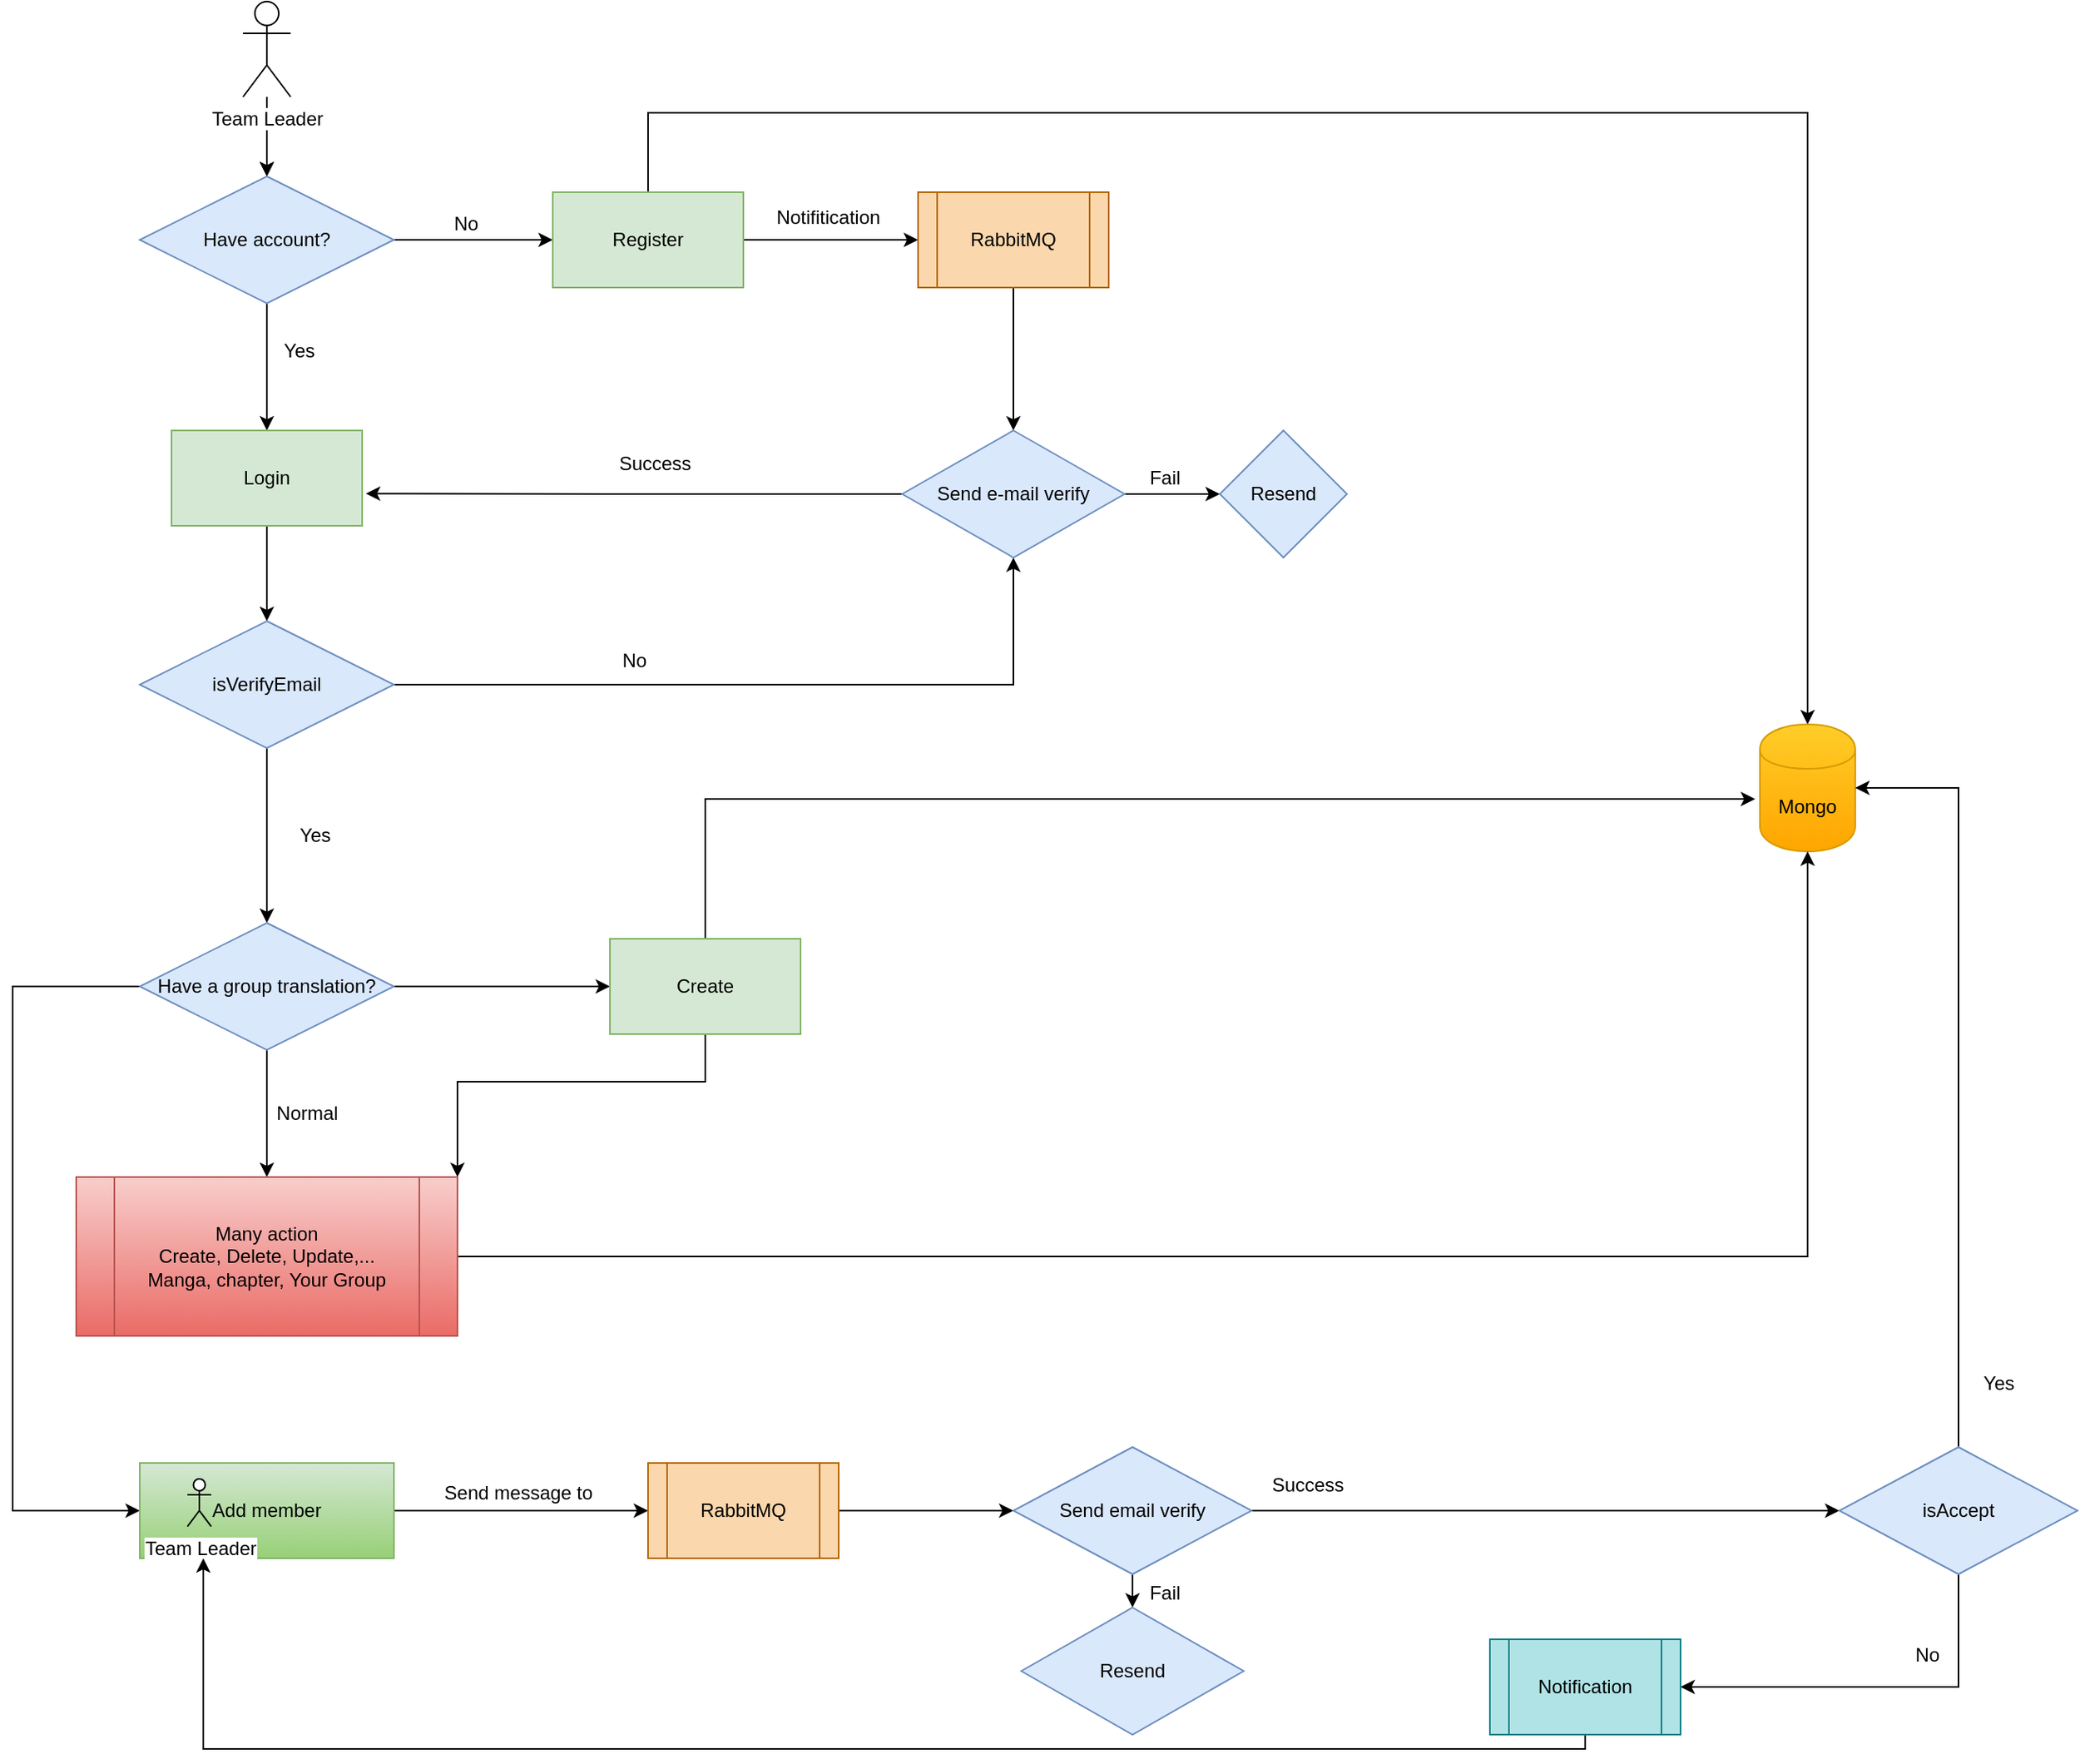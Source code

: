 <mxfile version="12.9.3" type="device"><diagram id="C5RBs43oDa-KdzZeNtuy" name="Page-1"><mxGraphModel dx="1422" dy="822" grid="1" gridSize="10" guides="1" tooltips="1" connect="1" arrows="1" fold="1" page="1" pageScale="1" pageWidth="827" pageHeight="1169" math="0" shadow="0"><root><mxCell id="WIyWlLk6GJQsqaUBKTNV-0"/><mxCell id="WIyWlLk6GJQsqaUBKTNV-1" parent="WIyWlLk6GJQsqaUBKTNV-0"/><mxCell id="HOCUf4JqJ0pSHqLMBA0d-1" value="" style="edgeStyle=orthogonalEdgeStyle;rounded=0;orthogonalLoop=1;jettySize=auto;html=1;" edge="1" parent="WIyWlLk6GJQsqaUBKTNV-1" source="HOCUf4JqJ0pSHqLMBA0d-0"><mxGeometry relative="1" as="geometry"><mxPoint x="400" y="160" as="targetPoint"/></mxGeometry></mxCell><mxCell id="HOCUf4JqJ0pSHqLMBA0d-2" value="" style="edgeStyle=orthogonalEdgeStyle;rounded=0;orthogonalLoop=1;jettySize=auto;html=1;" edge="1" parent="WIyWlLk6GJQsqaUBKTNV-1" source="HOCUf4JqJ0pSHqLMBA0d-0"><mxGeometry relative="1" as="geometry"><mxPoint x="400" y="160" as="targetPoint"/></mxGeometry></mxCell><mxCell id="HOCUf4JqJ0pSHqLMBA0d-0" value="Team Leader" style="shape=umlActor;verticalLabelPosition=bottom;labelBackgroundColor=#ffffff;verticalAlign=top;html=1;outlineConnect=0;" vertex="1" parent="WIyWlLk6GJQsqaUBKTNV-1"><mxGeometry x="385" y="50" width="30" height="60" as="geometry"/></mxCell><mxCell id="HOCUf4JqJ0pSHqLMBA0d-5" style="edgeStyle=orthogonalEdgeStyle;rounded=0;orthogonalLoop=1;jettySize=auto;html=1;" edge="1" parent="WIyWlLk6GJQsqaUBKTNV-1" source="HOCUf4JqJ0pSHqLMBA0d-4"><mxGeometry relative="1" as="geometry"><mxPoint x="400" y="320" as="targetPoint"/></mxGeometry></mxCell><mxCell id="HOCUf4JqJ0pSHqLMBA0d-8" style="edgeStyle=orthogonalEdgeStyle;rounded=0;orthogonalLoop=1;jettySize=auto;html=1;entryX=0;entryY=0.5;entryDx=0;entryDy=0;" edge="1" parent="WIyWlLk6GJQsqaUBKTNV-1" source="HOCUf4JqJ0pSHqLMBA0d-4"><mxGeometry relative="1" as="geometry"><mxPoint x="580" y="200" as="targetPoint"/></mxGeometry></mxCell><mxCell id="HOCUf4JqJ0pSHqLMBA0d-4" value="Have account?" style="rhombus;whiteSpace=wrap;html=1;fillColor=#dae8fc;strokeColor=#6c8ebf;" vertex="1" parent="WIyWlLk6GJQsqaUBKTNV-1"><mxGeometry x="320" y="160" width="160" height="80" as="geometry"/></mxCell><mxCell id="HOCUf4JqJ0pSHqLMBA0d-15" style="edgeStyle=orthogonalEdgeStyle;rounded=0;orthogonalLoop=1;jettySize=auto;html=1;" edge="1" parent="WIyWlLk6GJQsqaUBKTNV-1" source="HOCUf4JqJ0pSHqLMBA0d-9"><mxGeometry relative="1" as="geometry"><mxPoint x="810" y="200" as="targetPoint"/></mxGeometry></mxCell><mxCell id="HOCUf4JqJ0pSHqLMBA0d-41" style="edgeStyle=orthogonalEdgeStyle;rounded=0;orthogonalLoop=1;jettySize=auto;html=1;entryX=0.5;entryY=0;entryDx=0;entryDy=0;" edge="1" parent="WIyWlLk6GJQsqaUBKTNV-1" source="HOCUf4JqJ0pSHqLMBA0d-9" target="HOCUf4JqJ0pSHqLMBA0d-36"><mxGeometry relative="1" as="geometry"><Array as="points"><mxPoint x="640" y="120"/><mxPoint x="1370" y="120"/></Array></mxGeometry></mxCell><mxCell id="HOCUf4JqJ0pSHqLMBA0d-9" value="Register" style="rounded=0;whiteSpace=wrap;html=1;fillColor=#d5e8d4;strokeColor=#82b366;" vertex="1" parent="WIyWlLk6GJQsqaUBKTNV-1"><mxGeometry x="580" y="170" width="120" height="60" as="geometry"/></mxCell><mxCell id="HOCUf4JqJ0pSHqLMBA0d-13" style="edgeStyle=orthogonalEdgeStyle;rounded=0;orthogonalLoop=1;jettySize=auto;html=1;" edge="1" parent="WIyWlLk6GJQsqaUBKTNV-1" source="HOCUf4JqJ0pSHqLMBA0d-10"><mxGeometry relative="1" as="geometry"><mxPoint x="400" y="440" as="targetPoint"/></mxGeometry></mxCell><mxCell id="HOCUf4JqJ0pSHqLMBA0d-10" value="Login" style="rounded=0;whiteSpace=wrap;html=1;fillColor=#d5e8d4;strokeColor=#82b366;" vertex="1" parent="WIyWlLk6GJQsqaUBKTNV-1"><mxGeometry x="340" y="320" width="120" height="60" as="geometry"/></mxCell><mxCell id="HOCUf4JqJ0pSHqLMBA0d-11" value="Yes" style="text;html=1;align=center;verticalAlign=middle;resizable=0;points=[];autosize=1;" vertex="1" parent="WIyWlLk6GJQsqaUBKTNV-1"><mxGeometry x="400" y="260" width="40" height="20" as="geometry"/></mxCell><mxCell id="HOCUf4JqJ0pSHqLMBA0d-12" value="No" style="text;html=1;align=center;verticalAlign=middle;resizable=0;points=[];autosize=1;" vertex="1" parent="WIyWlLk6GJQsqaUBKTNV-1"><mxGeometry x="510" y="180" width="30" height="20" as="geometry"/></mxCell><mxCell id="HOCUf4JqJ0pSHqLMBA0d-30" style="edgeStyle=orthogonalEdgeStyle;rounded=0;orthogonalLoop=1;jettySize=auto;html=1;entryX=0.5;entryY=1;entryDx=0;entryDy=0;" edge="1" parent="WIyWlLk6GJQsqaUBKTNV-1" source="HOCUf4JqJ0pSHqLMBA0d-14" target="HOCUf4JqJ0pSHqLMBA0d-21"><mxGeometry relative="1" as="geometry"/></mxCell><mxCell id="HOCUf4JqJ0pSHqLMBA0d-34" style="edgeStyle=orthogonalEdgeStyle;rounded=0;orthogonalLoop=1;jettySize=auto;html=1;entryX=0.5;entryY=0;entryDx=0;entryDy=0;" edge="1" parent="WIyWlLk6GJQsqaUBKTNV-1" source="HOCUf4JqJ0pSHqLMBA0d-14"><mxGeometry relative="1" as="geometry"><mxPoint x="400" y="630" as="targetPoint"/></mxGeometry></mxCell><mxCell id="HOCUf4JqJ0pSHqLMBA0d-14" value="isVerifyEmail" style="rhombus;whiteSpace=wrap;html=1;fillColor=#dae8fc;strokeColor=#6c8ebf;" vertex="1" parent="WIyWlLk6GJQsqaUBKTNV-1"><mxGeometry x="320" y="440" width="160" height="80" as="geometry"/></mxCell><mxCell id="HOCUf4JqJ0pSHqLMBA0d-25" style="edgeStyle=orthogonalEdgeStyle;rounded=0;orthogonalLoop=1;jettySize=auto;html=1;entryX=0.5;entryY=0;entryDx=0;entryDy=0;" edge="1" parent="WIyWlLk6GJQsqaUBKTNV-1" source="HOCUf4JqJ0pSHqLMBA0d-17" target="HOCUf4JqJ0pSHqLMBA0d-21"><mxGeometry relative="1" as="geometry"/></mxCell><mxCell id="HOCUf4JqJ0pSHqLMBA0d-17" value="RabbitMQ" style="shape=process;whiteSpace=wrap;html=1;backgroundOutline=1;fillColor=#fad7ac;strokeColor=#b46504;" vertex="1" parent="WIyWlLk6GJQsqaUBKTNV-1"><mxGeometry x="810" y="170" width="120" height="60" as="geometry"/></mxCell><mxCell id="HOCUf4JqJ0pSHqLMBA0d-18" value="Notifitication" style="text;html=1;align=center;verticalAlign=middle;resizable=0;points=[];autosize=1;" vertex="1" parent="WIyWlLk6GJQsqaUBKTNV-1"><mxGeometry x="713" y="176" width="80" height="20" as="geometry"/></mxCell><mxCell id="HOCUf4JqJ0pSHqLMBA0d-23" style="edgeStyle=orthogonalEdgeStyle;rounded=0;orthogonalLoop=1;jettySize=auto;html=1;entryX=1.02;entryY=0.662;entryDx=0;entryDy=0;entryPerimeter=0;" edge="1" parent="WIyWlLk6GJQsqaUBKTNV-1" source="HOCUf4JqJ0pSHqLMBA0d-21" target="HOCUf4JqJ0pSHqLMBA0d-10"><mxGeometry relative="1" as="geometry"/></mxCell><mxCell id="HOCUf4JqJ0pSHqLMBA0d-27" style="edgeStyle=orthogonalEdgeStyle;rounded=0;orthogonalLoop=1;jettySize=auto;html=1;entryX=0;entryY=0.5;entryDx=0;entryDy=0;" edge="1" parent="WIyWlLk6GJQsqaUBKTNV-1" source="HOCUf4JqJ0pSHqLMBA0d-21" target="HOCUf4JqJ0pSHqLMBA0d-26"><mxGeometry relative="1" as="geometry"/></mxCell><mxCell id="HOCUf4JqJ0pSHqLMBA0d-21" value="Send e-mail verify" style="rhombus;whiteSpace=wrap;html=1;fillColor=#dae8fc;strokeColor=#6c8ebf;" vertex="1" parent="WIyWlLk6GJQsqaUBKTNV-1"><mxGeometry x="800" y="320" width="140" height="80" as="geometry"/></mxCell><mxCell id="HOCUf4JqJ0pSHqLMBA0d-24" value="Success" style="text;html=1;align=center;verticalAlign=middle;resizable=0;points=[];autosize=1;" vertex="1" parent="WIyWlLk6GJQsqaUBKTNV-1"><mxGeometry x="614" y="331" width="60" height="20" as="geometry"/></mxCell><mxCell id="HOCUf4JqJ0pSHqLMBA0d-26" value="Resend" style="rhombus;whiteSpace=wrap;html=1;fillColor=#dae8fc;strokeColor=#6c8ebf;" vertex="1" parent="WIyWlLk6GJQsqaUBKTNV-1"><mxGeometry x="1000" y="320" width="80" height="80" as="geometry"/></mxCell><mxCell id="HOCUf4JqJ0pSHqLMBA0d-28" value="Fail" style="text;html=1;align=center;verticalAlign=middle;resizable=0;points=[];autosize=1;" vertex="1" parent="WIyWlLk6GJQsqaUBKTNV-1"><mxGeometry x="950" y="340" width="30" height="20" as="geometry"/></mxCell><mxCell id="HOCUf4JqJ0pSHqLMBA0d-31" value="No" style="text;html=1;align=center;verticalAlign=middle;resizable=0;points=[];autosize=1;" vertex="1" parent="WIyWlLk6GJQsqaUBKTNV-1"><mxGeometry x="616" y="455" width="30" height="20" as="geometry"/></mxCell><mxCell id="HOCUf4JqJ0pSHqLMBA0d-35" value="Yes" style="text;html=1;align=center;verticalAlign=middle;resizable=0;points=[];autosize=1;" vertex="1" parent="WIyWlLk6GJQsqaUBKTNV-1"><mxGeometry x="410" y="564.5" width="40" height="20" as="geometry"/></mxCell><mxCell id="HOCUf4JqJ0pSHqLMBA0d-36" value="Mongo" style="shape=cylinder;whiteSpace=wrap;html=1;boundedLbl=1;backgroundOutline=1;fillColor=#ffcd28;strokeColor=#d79b00;gradientColor=#ffa500;" vertex="1" parent="WIyWlLk6GJQsqaUBKTNV-1"><mxGeometry x="1340" y="505" width="60" height="80" as="geometry"/></mxCell><mxCell id="HOCUf4JqJ0pSHqLMBA0d-46" style="edgeStyle=orthogonalEdgeStyle;rounded=0;orthogonalLoop=1;jettySize=auto;html=1;entryX=0;entryY=0.5;entryDx=0;entryDy=0;" edge="1" parent="WIyWlLk6GJQsqaUBKTNV-1" source="HOCUf4JqJ0pSHqLMBA0d-42" target="HOCUf4JqJ0pSHqLMBA0d-45"><mxGeometry relative="1" as="geometry"/></mxCell><mxCell id="HOCUf4JqJ0pSHqLMBA0d-49" value="" style="edgeStyle=orthogonalEdgeStyle;rounded=0;orthogonalLoop=1;jettySize=auto;html=1;" edge="1" parent="WIyWlLk6GJQsqaUBKTNV-1" source="HOCUf4JqJ0pSHqLMBA0d-42"><mxGeometry relative="1" as="geometry"><mxPoint x="400" y="790" as="targetPoint"/></mxGeometry></mxCell><mxCell id="HOCUf4JqJ0pSHqLMBA0d-66" style="edgeStyle=orthogonalEdgeStyle;rounded=0;orthogonalLoop=1;jettySize=auto;html=1;entryX=0;entryY=0.5;entryDx=0;entryDy=0;" edge="1" parent="WIyWlLk6GJQsqaUBKTNV-1" source="HOCUf4JqJ0pSHqLMBA0d-42" target="HOCUf4JqJ0pSHqLMBA0d-58"><mxGeometry relative="1" as="geometry"><Array as="points"><mxPoint x="240" y="670"/><mxPoint x="240" y="1000"/></Array></mxGeometry></mxCell><mxCell id="HOCUf4JqJ0pSHqLMBA0d-42" value="Have a group translation?" style="rhombus;whiteSpace=wrap;html=1;fillColor=#dae8fc;strokeColor=#6c8ebf;" vertex="1" parent="WIyWlLk6GJQsqaUBKTNV-1"><mxGeometry x="320" y="630" width="160" height="80" as="geometry"/></mxCell><mxCell id="HOCUf4JqJ0pSHqLMBA0d-47" style="edgeStyle=orthogonalEdgeStyle;rounded=0;orthogonalLoop=1;jettySize=auto;html=1;entryX=-0.05;entryY=0.588;entryDx=0;entryDy=0;entryPerimeter=0;" edge="1" parent="WIyWlLk6GJQsqaUBKTNV-1" source="HOCUf4JqJ0pSHqLMBA0d-45" target="HOCUf4JqJ0pSHqLMBA0d-36"><mxGeometry relative="1" as="geometry"><Array as="points"><mxPoint x="676" y="552"/></Array></mxGeometry></mxCell><mxCell id="HOCUf4JqJ0pSHqLMBA0d-84" style="edgeStyle=orthogonalEdgeStyle;rounded=0;orthogonalLoop=1;jettySize=auto;html=1;entryX=1;entryY=0;entryDx=0;entryDy=0;" edge="1" parent="WIyWlLk6GJQsqaUBKTNV-1" source="HOCUf4JqJ0pSHqLMBA0d-45" target="HOCUf4JqJ0pSHqLMBA0d-51"><mxGeometry relative="1" as="geometry"><Array as="points"><mxPoint x="676" y="730"/><mxPoint x="520" y="730"/></Array></mxGeometry></mxCell><mxCell id="HOCUf4JqJ0pSHqLMBA0d-45" value="Create" style="rounded=0;whiteSpace=wrap;html=1;fillColor=#d5e8d4;strokeColor=#82b366;" vertex="1" parent="WIyWlLk6GJQsqaUBKTNV-1"><mxGeometry x="616" y="640" width="120" height="60" as="geometry"/></mxCell><mxCell id="HOCUf4JqJ0pSHqLMBA0d-52" style="edgeStyle=orthogonalEdgeStyle;rounded=0;orthogonalLoop=1;jettySize=auto;html=1;entryX=0.5;entryY=1;entryDx=0;entryDy=0;" edge="1" parent="WIyWlLk6GJQsqaUBKTNV-1" source="HOCUf4JqJ0pSHqLMBA0d-51" target="HOCUf4JqJ0pSHqLMBA0d-36"><mxGeometry relative="1" as="geometry"/></mxCell><mxCell id="HOCUf4JqJ0pSHqLMBA0d-51" value="Many action&lt;br&gt;Create, Delete, Update,...&lt;br&gt;Manga, chapter, Your Group" style="shape=process;whiteSpace=wrap;html=1;backgroundOutline=1;gradientColor=#ea6b66;fillColor=#f8cecc;strokeColor=#b85450;" vertex="1" parent="WIyWlLk6GJQsqaUBKTNV-1"><mxGeometry x="280" y="790" width="240" height="100" as="geometry"/></mxCell><mxCell id="HOCUf4JqJ0pSHqLMBA0d-53" value="Normal" style="text;html=1;align=center;verticalAlign=middle;resizable=0;points=[];autosize=1;" vertex="1" parent="WIyWlLk6GJQsqaUBKTNV-1"><mxGeometry x="400" y="740" width="50" height="20" as="geometry"/></mxCell><mxCell id="HOCUf4JqJ0pSHqLMBA0d-62" style="edgeStyle=orthogonalEdgeStyle;rounded=0;orthogonalLoop=1;jettySize=auto;html=1;entryX=0;entryY=0.5;entryDx=0;entryDy=0;" edge="1" parent="WIyWlLk6GJQsqaUBKTNV-1" source="HOCUf4JqJ0pSHqLMBA0d-58" target="HOCUf4JqJ0pSHqLMBA0d-61"><mxGeometry relative="1" as="geometry"/></mxCell><mxCell id="HOCUf4JqJ0pSHqLMBA0d-58" value="Add member" style="rounded=0;whiteSpace=wrap;html=1;gradientColor=#97d077;fillColor=#d5e8d4;strokeColor=#82b366;" vertex="1" parent="WIyWlLk6GJQsqaUBKTNV-1"><mxGeometry x="320" y="970" width="160" height="60" as="geometry"/></mxCell><mxCell id="HOCUf4JqJ0pSHqLMBA0d-60" value="Team Leader" style="shape=umlActor;verticalLabelPosition=bottom;labelBackgroundColor=#ffffff;verticalAlign=top;html=1;outlineConnect=0;" vertex="1" parent="WIyWlLk6GJQsqaUBKTNV-1"><mxGeometry x="350" y="980" width="15" height="30" as="geometry"/></mxCell><mxCell id="HOCUf4JqJ0pSHqLMBA0d-65" style="edgeStyle=orthogonalEdgeStyle;rounded=0;orthogonalLoop=1;jettySize=auto;html=1;" edge="1" parent="WIyWlLk6GJQsqaUBKTNV-1" source="HOCUf4JqJ0pSHqLMBA0d-61" target="HOCUf4JqJ0pSHqLMBA0d-64"><mxGeometry relative="1" as="geometry"/></mxCell><mxCell id="HOCUf4JqJ0pSHqLMBA0d-61" value="RabbitMQ" style="shape=process;whiteSpace=wrap;html=1;backgroundOutline=1;fillColor=#fad7ac;strokeColor=#b46504;" vertex="1" parent="WIyWlLk6GJQsqaUBKTNV-1"><mxGeometry x="640" y="970" width="120" height="60" as="geometry"/></mxCell><mxCell id="HOCUf4JqJ0pSHqLMBA0d-63" value="Send message to" style="text;html=1;align=center;verticalAlign=middle;resizable=0;points=[];autosize=1;" vertex="1" parent="WIyWlLk6GJQsqaUBKTNV-1"><mxGeometry x="503" y="979" width="110" height="20" as="geometry"/></mxCell><mxCell id="HOCUf4JqJ0pSHqLMBA0d-68" style="edgeStyle=orthogonalEdgeStyle;rounded=0;orthogonalLoop=1;jettySize=auto;html=1;entryX=0.5;entryY=0;entryDx=0;entryDy=0;" edge="1" parent="WIyWlLk6GJQsqaUBKTNV-1" source="HOCUf4JqJ0pSHqLMBA0d-64" target="HOCUf4JqJ0pSHqLMBA0d-67"><mxGeometry relative="1" as="geometry"/></mxCell><mxCell id="HOCUf4JqJ0pSHqLMBA0d-81" style="edgeStyle=orthogonalEdgeStyle;rounded=0;orthogonalLoop=1;jettySize=auto;html=1;entryX=0;entryY=0.5;entryDx=0;entryDy=0;" edge="1" parent="WIyWlLk6GJQsqaUBKTNV-1" source="HOCUf4JqJ0pSHqLMBA0d-64" target="HOCUf4JqJ0pSHqLMBA0d-69"><mxGeometry relative="1" as="geometry"/></mxCell><mxCell id="HOCUf4JqJ0pSHqLMBA0d-64" value="Send email verify" style="rhombus;whiteSpace=wrap;html=1;fillColor=#dae8fc;strokeColor=#6c8ebf;" vertex="1" parent="WIyWlLk6GJQsqaUBKTNV-1"><mxGeometry x="870" y="960" width="150" height="80" as="geometry"/></mxCell><mxCell id="HOCUf4JqJ0pSHqLMBA0d-75" style="edgeStyle=orthogonalEdgeStyle;rounded=0;orthogonalLoop=1;jettySize=auto;html=1;entryX=1;entryY=0.5;entryDx=0;entryDy=0;" edge="1" parent="WIyWlLk6GJQsqaUBKTNV-1" source="HOCUf4JqJ0pSHqLMBA0d-69" target="HOCUf4JqJ0pSHqLMBA0d-36"><mxGeometry relative="1" as="geometry"/></mxCell><mxCell id="HOCUf4JqJ0pSHqLMBA0d-82" style="edgeStyle=orthogonalEdgeStyle;rounded=0;orthogonalLoop=1;jettySize=auto;html=1;entryX=1;entryY=0.5;entryDx=0;entryDy=0;" edge="1" parent="WIyWlLk6GJQsqaUBKTNV-1" source="HOCUf4JqJ0pSHqLMBA0d-69" target="HOCUf4JqJ0pSHqLMBA0d-77"><mxGeometry relative="1" as="geometry"><Array as="points"><mxPoint x="1465" y="1111"/></Array></mxGeometry></mxCell><mxCell id="HOCUf4JqJ0pSHqLMBA0d-69" value="isAccept" style="rhombus;whiteSpace=wrap;html=1;fillColor=#dae8fc;strokeColor=#6c8ebf;" vertex="1" parent="WIyWlLk6GJQsqaUBKTNV-1"><mxGeometry x="1390" y="960" width="150" height="80" as="geometry"/></mxCell><mxCell id="HOCUf4JqJ0pSHqLMBA0d-67" value="Resend" style="rhombus;whiteSpace=wrap;html=1;fillColor=#dae8fc;strokeColor=#6c8ebf;" vertex="1" parent="WIyWlLk6GJQsqaUBKTNV-1"><mxGeometry x="875" y="1061" width="140" height="80" as="geometry"/></mxCell><mxCell id="HOCUf4JqJ0pSHqLMBA0d-71" value="Fail" style="text;html=1;align=center;verticalAlign=middle;resizable=0;points=[];autosize=1;" vertex="1" parent="WIyWlLk6GJQsqaUBKTNV-1"><mxGeometry x="950" y="1042" width="30" height="20" as="geometry"/></mxCell><mxCell id="HOCUf4JqJ0pSHqLMBA0d-72" value="Success" style="text;html=1;align=center;verticalAlign=middle;resizable=0;points=[];autosize=1;" vertex="1" parent="WIyWlLk6GJQsqaUBKTNV-1"><mxGeometry x="1025" y="974" width="60" height="20" as="geometry"/></mxCell><mxCell id="HOCUf4JqJ0pSHqLMBA0d-76" value="Yes" style="text;html=1;align=center;verticalAlign=middle;resizable=0;points=[];autosize=1;" vertex="1" parent="WIyWlLk6GJQsqaUBKTNV-1"><mxGeometry x="1470" y="910" width="40" height="20" as="geometry"/></mxCell><mxCell id="HOCUf4JqJ0pSHqLMBA0d-83" style="edgeStyle=orthogonalEdgeStyle;rounded=0;orthogonalLoop=1;jettySize=auto;html=1;entryX=0.25;entryY=1;entryDx=0;entryDy=0;" edge="1" parent="WIyWlLk6GJQsqaUBKTNV-1" source="HOCUf4JqJ0pSHqLMBA0d-77" target="HOCUf4JqJ0pSHqLMBA0d-58"><mxGeometry relative="1" as="geometry"><Array as="points"><mxPoint x="1230" y="1150"/><mxPoint x="360" y="1150"/></Array></mxGeometry></mxCell><mxCell id="HOCUf4JqJ0pSHqLMBA0d-77" value="Notification" style="shape=process;whiteSpace=wrap;html=1;backgroundOutline=1;fillColor=#b0e3e6;strokeColor=#0e8088;" vertex="1" parent="WIyWlLk6GJQsqaUBKTNV-1"><mxGeometry x="1170" y="1081" width="120" height="60" as="geometry"/></mxCell><mxCell id="HOCUf4JqJ0pSHqLMBA0d-79" value="No" style="text;html=1;align=center;verticalAlign=middle;resizable=0;points=[];autosize=1;" vertex="1" parent="WIyWlLk6GJQsqaUBKTNV-1"><mxGeometry x="1430" y="1081" width="30" height="20" as="geometry"/></mxCell></root></mxGraphModel></diagram></mxfile>